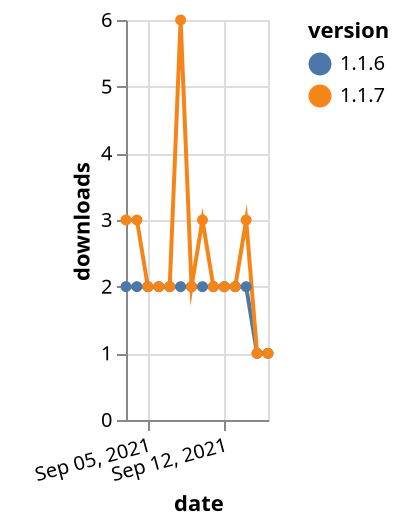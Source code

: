 {"$schema": "https://vega.github.io/schema/vega-lite/v5.json", "description": "A simple bar chart with embedded data.", "data": {"values": [{"date": "2021-09-03", "total": 2503, "delta": 2, "version": "1.1.6"}, {"date": "2021-09-04", "total": 2505, "delta": 2, "version": "1.1.6"}, {"date": "2021-09-05", "total": 2507, "delta": 2, "version": "1.1.6"}, {"date": "2021-09-06", "total": 2509, "delta": 2, "version": "1.1.6"}, {"date": "2021-09-07", "total": 2511, "delta": 2, "version": "1.1.6"}, {"date": "2021-09-08", "total": 2513, "delta": 2, "version": "1.1.6"}, {"date": "2021-09-09", "total": 2515, "delta": 2, "version": "1.1.6"}, {"date": "2021-09-10", "total": 2517, "delta": 2, "version": "1.1.6"}, {"date": "2021-09-11", "total": 2519, "delta": 2, "version": "1.1.6"}, {"date": "2021-09-12", "total": 2521, "delta": 2, "version": "1.1.6"}, {"date": "2021-09-13", "total": 2523, "delta": 2, "version": "1.1.6"}, {"date": "2021-09-14", "total": 2525, "delta": 2, "version": "1.1.6"}, {"date": "2021-09-15", "total": 2526, "delta": 1, "version": "1.1.6"}, {"date": "2021-09-16", "total": 2527, "delta": 1, "version": "1.1.6"}, {"date": "2021-09-03", "total": 4458, "delta": 3, "version": "1.1.7"}, {"date": "2021-09-04", "total": 4461, "delta": 3, "version": "1.1.7"}, {"date": "2021-09-05", "total": 4463, "delta": 2, "version": "1.1.7"}, {"date": "2021-09-06", "total": 4465, "delta": 2, "version": "1.1.7"}, {"date": "2021-09-07", "total": 4467, "delta": 2, "version": "1.1.7"}, {"date": "2021-09-08", "total": 4473, "delta": 6, "version": "1.1.7"}, {"date": "2021-09-09", "total": 4475, "delta": 2, "version": "1.1.7"}, {"date": "2021-09-10", "total": 4478, "delta": 3, "version": "1.1.7"}, {"date": "2021-09-11", "total": 4480, "delta": 2, "version": "1.1.7"}, {"date": "2021-09-12", "total": 4482, "delta": 2, "version": "1.1.7"}, {"date": "2021-09-13", "total": 4484, "delta": 2, "version": "1.1.7"}, {"date": "2021-09-14", "total": 4487, "delta": 3, "version": "1.1.7"}, {"date": "2021-09-15", "total": 4488, "delta": 1, "version": "1.1.7"}, {"date": "2021-09-16", "total": 4489, "delta": 1, "version": "1.1.7"}]}, "width": "container", "mark": {"type": "line", "point": {"filled": true}}, "encoding": {"x": {"field": "date", "type": "temporal", "timeUnit": "yearmonthdate", "title": "date", "axis": {"labelAngle": -15}}, "y": {"field": "delta", "type": "quantitative", "title": "downloads"}, "color": {"field": "version", "type": "nominal"}, "tooltip": {"field": "delta"}}}
